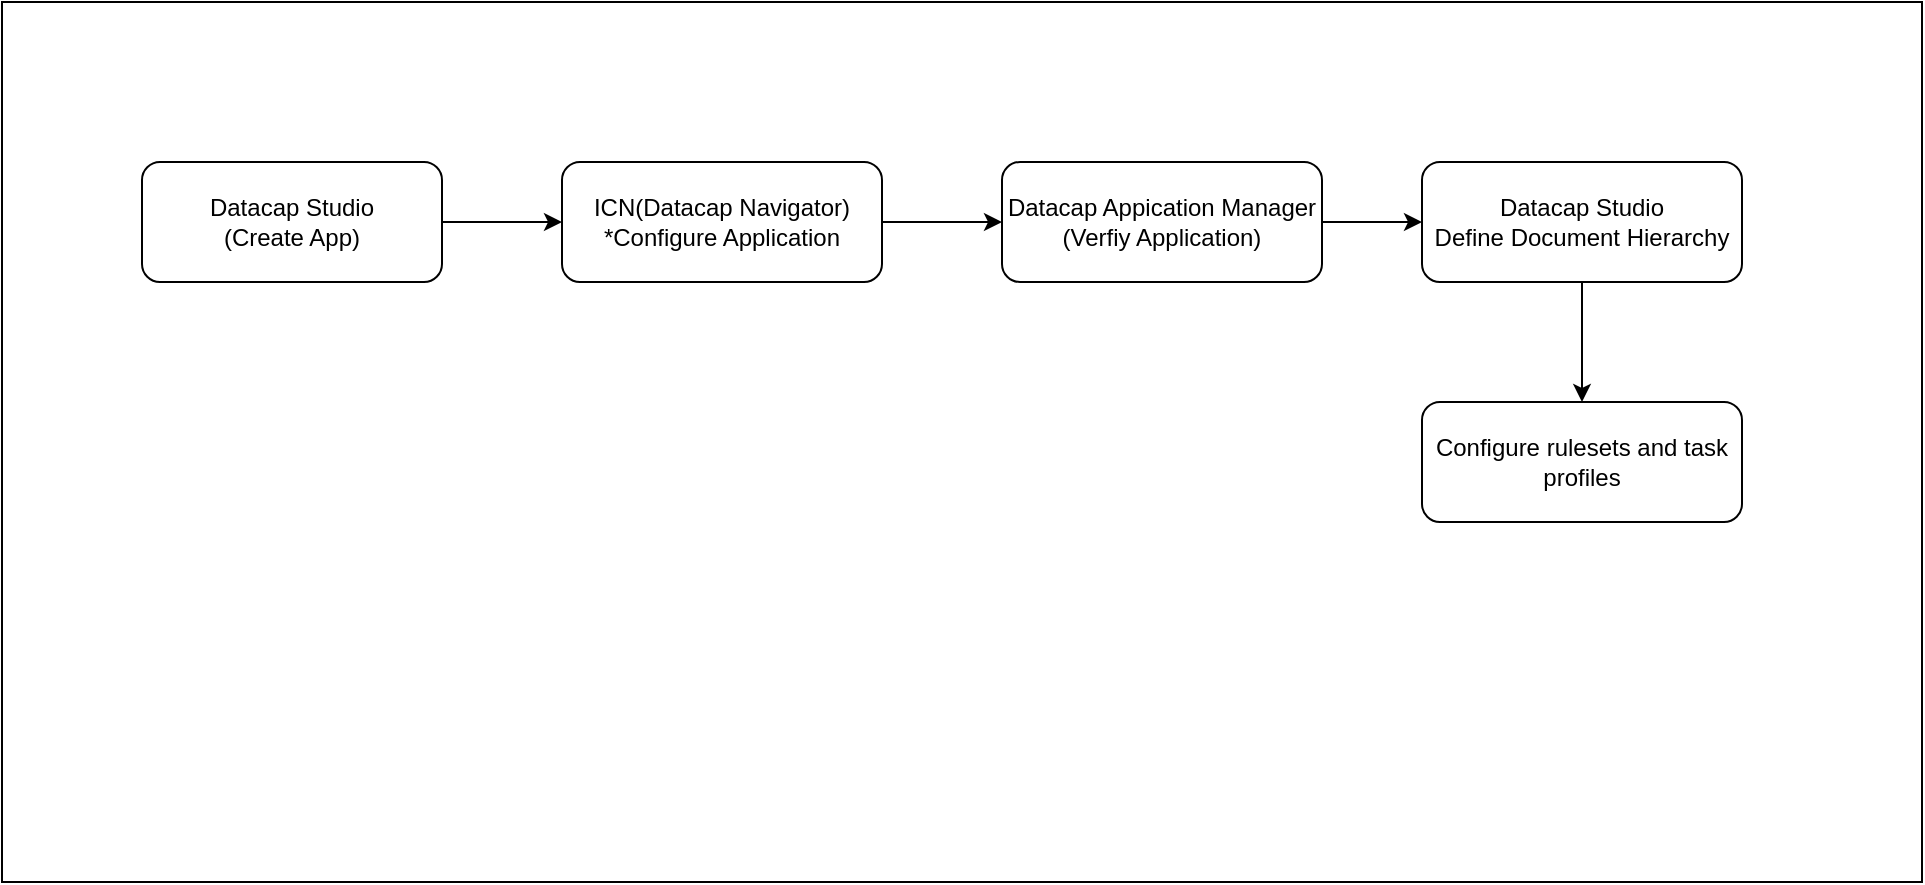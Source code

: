 <mxfile version="21.6.2" type="github">
  <diagram name="Page-1" id="zf5AZORcXDYjho-Rdyb4">
    <mxGraphModel dx="2222" dy="739" grid="1" gridSize="10" guides="1" tooltips="1" connect="1" arrows="1" fold="1" page="1" pageScale="1" pageWidth="850" pageHeight="1100" math="0" shadow="0">
      <root>
        <mxCell id="0" />
        <mxCell id="1" parent="0" />
        <mxCell id="4z83yg8GvwpwiIHcIQgr-10" value="" style="rounded=0;whiteSpace=wrap;html=1;" vertex="1" parent="1">
          <mxGeometry x="-210" y="60" width="960" height="440" as="geometry" />
        </mxCell>
        <mxCell id="4z83yg8GvwpwiIHcIQgr-7" style="edgeStyle=orthogonalEdgeStyle;rounded=0;orthogonalLoop=1;jettySize=auto;html=1;exitX=1;exitY=0.5;exitDx=0;exitDy=0;entryX=0;entryY=0.5;entryDx=0;entryDy=0;" edge="1" parent="1" source="4z83yg8GvwpwiIHcIQgr-1" target="4z83yg8GvwpwiIHcIQgr-2">
          <mxGeometry relative="1" as="geometry" />
        </mxCell>
        <mxCell id="4z83yg8GvwpwiIHcIQgr-1" value="Datacap Studio&lt;br&gt;(Create App)" style="rounded=1;whiteSpace=wrap;html=1;" vertex="1" parent="1">
          <mxGeometry x="-140" y="140" width="150" height="60" as="geometry" />
        </mxCell>
        <mxCell id="4z83yg8GvwpwiIHcIQgr-8" style="edgeStyle=orthogonalEdgeStyle;rounded=0;orthogonalLoop=1;jettySize=auto;html=1;exitX=1;exitY=0.5;exitDx=0;exitDy=0;entryX=0;entryY=0.5;entryDx=0;entryDy=0;" edge="1" parent="1" source="4z83yg8GvwpwiIHcIQgr-2" target="4z83yg8GvwpwiIHcIQgr-4">
          <mxGeometry relative="1" as="geometry" />
        </mxCell>
        <mxCell id="4z83yg8GvwpwiIHcIQgr-2" value="ICN(Datacap Navigator)&lt;br&gt;*Configure Application" style="rounded=1;whiteSpace=wrap;html=1;" vertex="1" parent="1">
          <mxGeometry x="70" y="140" width="160" height="60" as="geometry" />
        </mxCell>
        <mxCell id="4z83yg8GvwpwiIHcIQgr-9" style="edgeStyle=orthogonalEdgeStyle;rounded=0;orthogonalLoop=1;jettySize=auto;html=1;exitX=1;exitY=0.5;exitDx=0;exitDy=0;entryX=0;entryY=0.5;entryDx=0;entryDy=0;" edge="1" parent="1" source="4z83yg8GvwpwiIHcIQgr-4" target="4z83yg8GvwpwiIHcIQgr-5">
          <mxGeometry relative="1" as="geometry" />
        </mxCell>
        <mxCell id="4z83yg8GvwpwiIHcIQgr-4" value="Datacap Appication Manager&lt;br&gt;(Verfiy Application)" style="rounded=1;whiteSpace=wrap;html=1;" vertex="1" parent="1">
          <mxGeometry x="290" y="140" width="160" height="60" as="geometry" />
        </mxCell>
        <mxCell id="4z83yg8GvwpwiIHcIQgr-12" style="edgeStyle=orthogonalEdgeStyle;rounded=0;orthogonalLoop=1;jettySize=auto;html=1;exitX=0.5;exitY=1;exitDx=0;exitDy=0;entryX=0.5;entryY=0;entryDx=0;entryDy=0;" edge="1" parent="1" source="4z83yg8GvwpwiIHcIQgr-5" target="4z83yg8GvwpwiIHcIQgr-11">
          <mxGeometry relative="1" as="geometry" />
        </mxCell>
        <mxCell id="4z83yg8GvwpwiIHcIQgr-5" value="Datacap Studio&lt;br&gt;Define Document Hierarchy" style="rounded=1;whiteSpace=wrap;html=1;" vertex="1" parent="1">
          <mxGeometry x="500" y="140" width="160" height="60" as="geometry" />
        </mxCell>
        <mxCell id="4z83yg8GvwpwiIHcIQgr-11" value="Configure rulesets and task profiles" style="rounded=1;whiteSpace=wrap;html=1;" vertex="1" parent="1">
          <mxGeometry x="500" y="260" width="160" height="60" as="geometry" />
        </mxCell>
      </root>
    </mxGraphModel>
  </diagram>
</mxfile>
